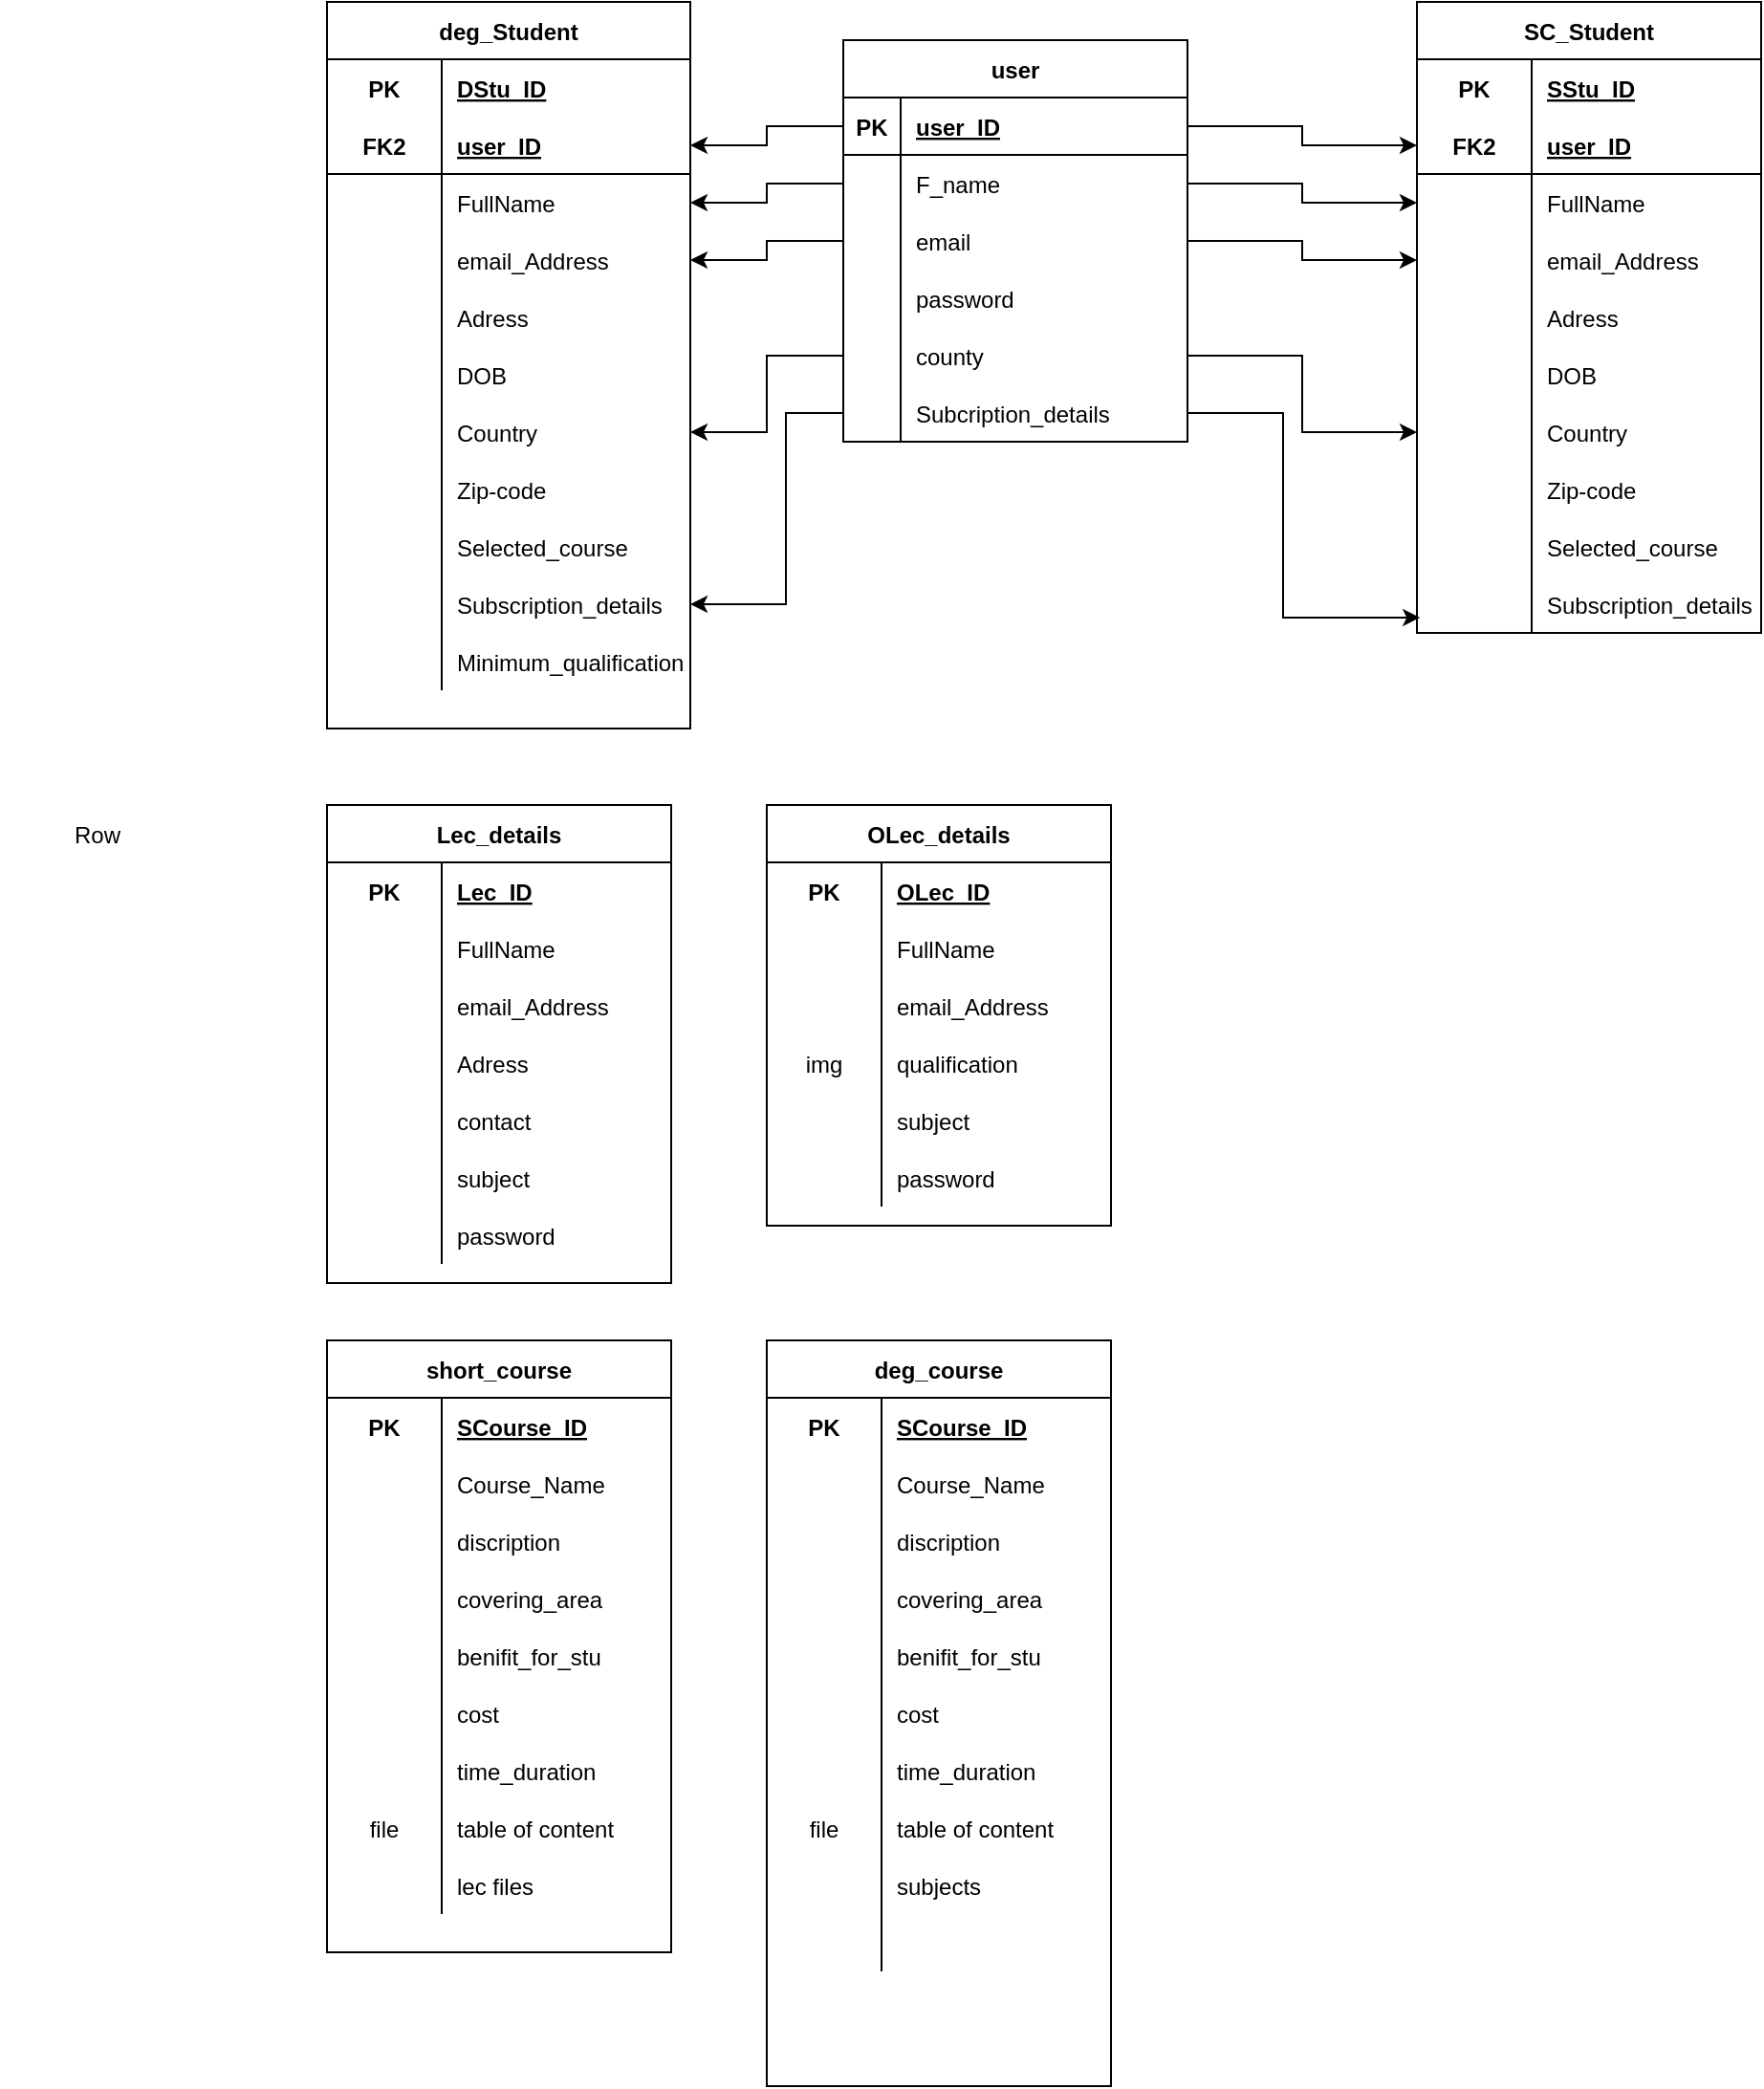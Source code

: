 <mxfile version="14.9.6" type="device"><diagram id="X7p5zUAYkaxIMM_0c_7T" name="Page-1"><mxGraphModel dx="1874" dy="601" grid="1" gridSize="10" guides="1" tooltips="1" connect="1" arrows="1" fold="1" page="1" pageScale="1" pageWidth="850" pageHeight="1100" math="0" shadow="0"><root><mxCell id="0"/><mxCell id="1" parent="0"/><mxCell id="_8-tagqXrmWcQlH5866a-1" value="user" style="shape=table;startSize=30;container=1;collapsible=1;childLayout=tableLayout;fixedRows=1;rowLines=0;fontStyle=1;align=center;resizeLast=1;" parent="1" vertex="1"><mxGeometry x="120" y="120" width="180" height="210" as="geometry"/></mxCell><mxCell id="_8-tagqXrmWcQlH5866a-2" value="" style="shape=partialRectangle;collapsible=0;dropTarget=0;pointerEvents=0;fillColor=none;top=0;left=0;bottom=1;right=0;points=[[0,0.5],[1,0.5]];portConstraint=eastwest;" parent="_8-tagqXrmWcQlH5866a-1" vertex="1"><mxGeometry y="30" width="180" height="30" as="geometry"/></mxCell><mxCell id="_8-tagqXrmWcQlH5866a-3" value="PK" style="shape=partialRectangle;connectable=0;fillColor=none;top=0;left=0;bottom=0;right=0;fontStyle=1;overflow=hidden;" parent="_8-tagqXrmWcQlH5866a-2" vertex="1"><mxGeometry width="30" height="30" as="geometry"/></mxCell><mxCell id="_8-tagqXrmWcQlH5866a-4" value="user_ID" style="shape=partialRectangle;connectable=0;fillColor=none;top=0;left=0;bottom=0;right=0;align=left;spacingLeft=6;fontStyle=5;overflow=hidden;" parent="_8-tagqXrmWcQlH5866a-2" vertex="1"><mxGeometry x="30" width="150" height="30" as="geometry"/></mxCell><mxCell id="_8-tagqXrmWcQlH5866a-5" value="" style="shape=partialRectangle;collapsible=0;dropTarget=0;pointerEvents=0;fillColor=none;top=0;left=0;bottom=0;right=0;points=[[0,0.5],[1,0.5]];portConstraint=eastwest;" parent="_8-tagqXrmWcQlH5866a-1" vertex="1"><mxGeometry y="60" width="180" height="30" as="geometry"/></mxCell><mxCell id="_8-tagqXrmWcQlH5866a-6" value="" style="shape=partialRectangle;connectable=0;fillColor=none;top=0;left=0;bottom=0;right=0;editable=1;overflow=hidden;" parent="_8-tagqXrmWcQlH5866a-5" vertex="1"><mxGeometry width="30" height="30" as="geometry"/></mxCell><mxCell id="_8-tagqXrmWcQlH5866a-7" value="F_name" style="shape=partialRectangle;connectable=0;fillColor=none;top=0;left=0;bottom=0;right=0;align=left;spacingLeft=6;overflow=hidden;" parent="_8-tagqXrmWcQlH5866a-5" vertex="1"><mxGeometry x="30" width="150" height="30" as="geometry"/></mxCell><mxCell id="_8-tagqXrmWcQlH5866a-8" value="" style="shape=partialRectangle;collapsible=0;dropTarget=0;pointerEvents=0;fillColor=none;top=0;left=0;bottom=0;right=0;points=[[0,0.5],[1,0.5]];portConstraint=eastwest;" parent="_8-tagqXrmWcQlH5866a-1" vertex="1"><mxGeometry y="90" width="180" height="30" as="geometry"/></mxCell><mxCell id="_8-tagqXrmWcQlH5866a-9" value="" style="shape=partialRectangle;connectable=0;fillColor=none;top=0;left=0;bottom=0;right=0;editable=1;overflow=hidden;" parent="_8-tagqXrmWcQlH5866a-8" vertex="1"><mxGeometry width="30" height="30" as="geometry"/></mxCell><mxCell id="_8-tagqXrmWcQlH5866a-10" value="email" style="shape=partialRectangle;connectable=0;fillColor=none;top=0;left=0;bottom=0;right=0;align=left;spacingLeft=6;overflow=hidden;" parent="_8-tagqXrmWcQlH5866a-8" vertex="1"><mxGeometry x="30" width="150" height="30" as="geometry"/></mxCell><mxCell id="_8-tagqXrmWcQlH5866a-11" value="" style="shape=partialRectangle;collapsible=0;dropTarget=0;pointerEvents=0;fillColor=none;top=0;left=0;bottom=0;right=0;points=[[0,0.5],[1,0.5]];portConstraint=eastwest;" parent="_8-tagqXrmWcQlH5866a-1" vertex="1"><mxGeometry y="120" width="180" height="30" as="geometry"/></mxCell><mxCell id="_8-tagqXrmWcQlH5866a-12" value="" style="shape=partialRectangle;connectable=0;fillColor=none;top=0;left=0;bottom=0;right=0;editable=1;overflow=hidden;" parent="_8-tagqXrmWcQlH5866a-11" vertex="1"><mxGeometry width="30" height="30" as="geometry"/></mxCell><mxCell id="_8-tagqXrmWcQlH5866a-13" value="password" style="shape=partialRectangle;connectable=0;fillColor=none;top=0;left=0;bottom=0;right=0;align=left;spacingLeft=6;overflow=hidden;" parent="_8-tagqXrmWcQlH5866a-11" vertex="1"><mxGeometry x="30" width="150" height="30" as="geometry"/></mxCell><mxCell id="_8-tagqXrmWcQlH5866a-15" value="" style="shape=partialRectangle;collapsible=0;dropTarget=0;pointerEvents=0;fillColor=none;top=0;left=0;bottom=0;right=0;points=[[0,0.5],[1,0.5]];portConstraint=eastwest;" parent="_8-tagqXrmWcQlH5866a-1" vertex="1"><mxGeometry y="150" width="180" height="30" as="geometry"/></mxCell><mxCell id="_8-tagqXrmWcQlH5866a-16" value="" style="shape=partialRectangle;connectable=0;fillColor=none;top=0;left=0;bottom=0;right=0;editable=1;overflow=hidden;" parent="_8-tagqXrmWcQlH5866a-15" vertex="1"><mxGeometry width="30" height="30" as="geometry"/></mxCell><mxCell id="_8-tagqXrmWcQlH5866a-17" value="county" style="shape=partialRectangle;connectable=0;fillColor=none;top=0;left=0;bottom=0;right=0;align=left;spacingLeft=6;overflow=hidden;" parent="_8-tagqXrmWcQlH5866a-15" vertex="1"><mxGeometry x="30" width="150" height="30" as="geometry"/></mxCell><mxCell id="_8-tagqXrmWcQlH5866a-19" value="" style="shape=partialRectangle;collapsible=0;dropTarget=0;pointerEvents=0;fillColor=none;top=0;left=0;bottom=0;right=0;points=[[0,0.5],[1,0.5]];portConstraint=eastwest;" parent="_8-tagqXrmWcQlH5866a-1" vertex="1"><mxGeometry y="180" width="180" height="30" as="geometry"/></mxCell><mxCell id="_8-tagqXrmWcQlH5866a-20" value="" style="shape=partialRectangle;connectable=0;fillColor=none;top=0;left=0;bottom=0;right=0;editable=1;overflow=hidden;" parent="_8-tagqXrmWcQlH5866a-19" vertex="1"><mxGeometry width="30" height="30" as="geometry"/></mxCell><mxCell id="_8-tagqXrmWcQlH5866a-21" value="Subcription_details" style="shape=partialRectangle;connectable=0;fillColor=none;top=0;left=0;bottom=0;right=0;align=left;spacingLeft=6;overflow=hidden;" parent="_8-tagqXrmWcQlH5866a-19" vertex="1"><mxGeometry x="30" width="150" height="30" as="geometry"/></mxCell><mxCell id="zMdBqLKKgkqUeHT_12lS-1" value="SC_Student" style="shape=table;startSize=30;container=1;collapsible=1;childLayout=tableLayout;fixedRows=1;rowLines=0;fontStyle=1;align=center;resizeLast=1;" parent="1" vertex="1"><mxGeometry x="420" y="100" width="180" height="330" as="geometry"/></mxCell><mxCell id="zMdBqLKKgkqUeHT_12lS-2" value="" style="shape=partialRectangle;collapsible=0;dropTarget=0;pointerEvents=0;fillColor=none;top=0;left=0;bottom=0;right=0;points=[[0,0.5],[1,0.5]];portConstraint=eastwest;" parent="zMdBqLKKgkqUeHT_12lS-1" vertex="1"><mxGeometry y="30" width="180" height="30" as="geometry"/></mxCell><mxCell id="zMdBqLKKgkqUeHT_12lS-3" value="PK" style="shape=partialRectangle;connectable=0;fillColor=none;top=0;left=0;bottom=0;right=0;fontStyle=1;overflow=hidden;" parent="zMdBqLKKgkqUeHT_12lS-2" vertex="1"><mxGeometry width="60" height="30" as="geometry"/></mxCell><mxCell id="zMdBqLKKgkqUeHT_12lS-4" value="SStu_ID" style="shape=partialRectangle;connectable=0;fillColor=none;top=0;left=0;bottom=0;right=0;align=left;spacingLeft=6;fontStyle=5;overflow=hidden;" parent="zMdBqLKKgkqUeHT_12lS-2" vertex="1"><mxGeometry x="60" width="120" height="30" as="geometry"/></mxCell><mxCell id="zMdBqLKKgkqUeHT_12lS-5" value="" style="shape=partialRectangle;collapsible=0;dropTarget=0;pointerEvents=0;fillColor=none;top=0;left=0;bottom=1;right=0;points=[[0,0.5],[1,0.5]];portConstraint=eastwest;" parent="zMdBqLKKgkqUeHT_12lS-1" vertex="1"><mxGeometry y="60" width="180" height="30" as="geometry"/></mxCell><mxCell id="zMdBqLKKgkqUeHT_12lS-6" value="FK2" style="shape=partialRectangle;connectable=0;fillColor=none;top=0;left=0;bottom=0;right=0;fontStyle=1;overflow=hidden;" parent="zMdBqLKKgkqUeHT_12lS-5" vertex="1"><mxGeometry width="60" height="30" as="geometry"/></mxCell><mxCell id="zMdBqLKKgkqUeHT_12lS-7" value="user_ID" style="shape=partialRectangle;connectable=0;fillColor=none;top=0;left=0;bottom=0;right=0;align=left;spacingLeft=6;fontStyle=5;overflow=hidden;" parent="zMdBqLKKgkqUeHT_12lS-5" vertex="1"><mxGeometry x="60" width="120" height="30" as="geometry"/></mxCell><mxCell id="zMdBqLKKgkqUeHT_12lS-8" value="" style="shape=partialRectangle;collapsible=0;dropTarget=0;pointerEvents=0;fillColor=none;top=0;left=0;bottom=0;right=0;points=[[0,0.5],[1,0.5]];portConstraint=eastwest;" parent="zMdBqLKKgkqUeHT_12lS-1" vertex="1"><mxGeometry y="90" width="180" height="30" as="geometry"/></mxCell><mxCell id="zMdBqLKKgkqUeHT_12lS-9" value="" style="shape=partialRectangle;connectable=0;fillColor=none;top=0;left=0;bottom=0;right=0;editable=1;overflow=hidden;" parent="zMdBqLKKgkqUeHT_12lS-8" vertex="1"><mxGeometry width="60" height="30" as="geometry"/></mxCell><mxCell id="zMdBqLKKgkqUeHT_12lS-10" value="FullName" style="shape=partialRectangle;connectable=0;fillColor=none;top=0;left=0;bottom=0;right=0;align=left;spacingLeft=6;overflow=hidden;" parent="zMdBqLKKgkqUeHT_12lS-8" vertex="1"><mxGeometry x="60" width="120" height="30" as="geometry"/></mxCell><mxCell id="zMdBqLKKgkqUeHT_12lS-11" value="" style="shape=partialRectangle;collapsible=0;dropTarget=0;pointerEvents=0;fillColor=none;top=0;left=0;bottom=0;right=0;points=[[0,0.5],[1,0.5]];portConstraint=eastwest;" parent="zMdBqLKKgkqUeHT_12lS-1" vertex="1"><mxGeometry y="120" width="180" height="30" as="geometry"/></mxCell><mxCell id="zMdBqLKKgkqUeHT_12lS-12" value="" style="shape=partialRectangle;connectable=0;fillColor=none;top=0;left=0;bottom=0;right=0;editable=1;overflow=hidden;" parent="zMdBqLKKgkqUeHT_12lS-11" vertex="1"><mxGeometry width="60" height="30" as="geometry"/></mxCell><mxCell id="zMdBqLKKgkqUeHT_12lS-13" value="email_Address" style="shape=partialRectangle;connectable=0;fillColor=none;top=0;left=0;bottom=0;right=0;align=left;spacingLeft=6;overflow=hidden;" parent="zMdBqLKKgkqUeHT_12lS-11" vertex="1"><mxGeometry x="60" width="120" height="30" as="geometry"/></mxCell><mxCell id="8AEWO3mf_jgkfpmXqWSp-2" value="" style="shape=partialRectangle;collapsible=0;dropTarget=0;pointerEvents=0;fillColor=none;top=0;left=0;bottom=0;right=0;points=[[0,0.5],[1,0.5]];portConstraint=eastwest;" vertex="1" parent="zMdBqLKKgkqUeHT_12lS-1"><mxGeometry y="150" width="180" height="30" as="geometry"/></mxCell><mxCell id="8AEWO3mf_jgkfpmXqWSp-3" value="" style="shape=partialRectangle;connectable=0;fillColor=none;top=0;left=0;bottom=0;right=0;editable=1;overflow=hidden;" vertex="1" parent="8AEWO3mf_jgkfpmXqWSp-2"><mxGeometry width="60" height="30" as="geometry"/></mxCell><mxCell id="8AEWO3mf_jgkfpmXqWSp-4" value="Adress" style="shape=partialRectangle;connectable=0;fillColor=none;top=0;left=0;bottom=0;right=0;align=left;spacingLeft=6;overflow=hidden;" vertex="1" parent="8AEWO3mf_jgkfpmXqWSp-2"><mxGeometry x="60" width="120" height="30" as="geometry"/></mxCell><mxCell id="8AEWO3mf_jgkfpmXqWSp-6" value="" style="shape=partialRectangle;collapsible=0;dropTarget=0;pointerEvents=0;fillColor=none;top=0;left=0;bottom=0;right=0;points=[[0,0.5],[1,0.5]];portConstraint=eastwest;" vertex="1" parent="zMdBqLKKgkqUeHT_12lS-1"><mxGeometry y="180" width="180" height="30" as="geometry"/></mxCell><mxCell id="8AEWO3mf_jgkfpmXqWSp-7" value="" style="shape=partialRectangle;connectable=0;fillColor=none;top=0;left=0;bottom=0;right=0;editable=1;overflow=hidden;" vertex="1" parent="8AEWO3mf_jgkfpmXqWSp-6"><mxGeometry width="60" height="30" as="geometry"/></mxCell><mxCell id="8AEWO3mf_jgkfpmXqWSp-8" value="DOB" style="shape=partialRectangle;connectable=0;fillColor=none;top=0;left=0;bottom=0;right=0;align=left;spacingLeft=6;overflow=hidden;" vertex="1" parent="8AEWO3mf_jgkfpmXqWSp-6"><mxGeometry x="60" width="120" height="30" as="geometry"/></mxCell><mxCell id="8AEWO3mf_jgkfpmXqWSp-15" value="" style="shape=partialRectangle;collapsible=0;dropTarget=0;pointerEvents=0;fillColor=none;top=0;left=0;bottom=0;right=0;points=[[0,0.5],[1,0.5]];portConstraint=eastwest;" vertex="1" parent="zMdBqLKKgkqUeHT_12lS-1"><mxGeometry y="210" width="180" height="30" as="geometry"/></mxCell><mxCell id="8AEWO3mf_jgkfpmXqWSp-16" value="" style="shape=partialRectangle;connectable=0;fillColor=none;top=0;left=0;bottom=0;right=0;editable=1;overflow=hidden;" vertex="1" parent="8AEWO3mf_jgkfpmXqWSp-15"><mxGeometry width="60" height="30" as="geometry"/></mxCell><mxCell id="8AEWO3mf_jgkfpmXqWSp-17" value="Country" style="shape=partialRectangle;connectable=0;fillColor=none;top=0;left=0;bottom=0;right=0;align=left;spacingLeft=6;overflow=hidden;" vertex="1" parent="8AEWO3mf_jgkfpmXqWSp-15"><mxGeometry x="60" width="120" height="30" as="geometry"/></mxCell><mxCell id="8AEWO3mf_jgkfpmXqWSp-19" value="" style="shape=partialRectangle;collapsible=0;dropTarget=0;pointerEvents=0;fillColor=none;top=0;left=0;bottom=0;right=0;points=[[0,0.5],[1,0.5]];portConstraint=eastwest;" vertex="1" parent="zMdBqLKKgkqUeHT_12lS-1"><mxGeometry y="240" width="180" height="30" as="geometry"/></mxCell><mxCell id="8AEWO3mf_jgkfpmXqWSp-20" value="" style="shape=partialRectangle;connectable=0;fillColor=none;top=0;left=0;bottom=0;right=0;editable=1;overflow=hidden;" vertex="1" parent="8AEWO3mf_jgkfpmXqWSp-19"><mxGeometry width="60" height="30" as="geometry"/></mxCell><mxCell id="8AEWO3mf_jgkfpmXqWSp-21" value="Zip-code" style="shape=partialRectangle;connectable=0;fillColor=none;top=0;left=0;bottom=0;right=0;align=left;spacingLeft=6;overflow=hidden;" vertex="1" parent="8AEWO3mf_jgkfpmXqWSp-19"><mxGeometry x="60" width="120" height="30" as="geometry"/></mxCell><mxCell id="8AEWO3mf_jgkfpmXqWSp-23" value="" style="shape=partialRectangle;collapsible=0;dropTarget=0;pointerEvents=0;fillColor=none;top=0;left=0;bottom=0;right=0;points=[[0,0.5],[1,0.5]];portConstraint=eastwest;" vertex="1" parent="zMdBqLKKgkqUeHT_12lS-1"><mxGeometry y="270" width="180" height="30" as="geometry"/></mxCell><mxCell id="8AEWO3mf_jgkfpmXqWSp-24" value="" style="shape=partialRectangle;connectable=0;fillColor=none;top=0;left=0;bottom=0;right=0;editable=1;overflow=hidden;" vertex="1" parent="8AEWO3mf_jgkfpmXqWSp-23"><mxGeometry width="60" height="30" as="geometry"/></mxCell><mxCell id="8AEWO3mf_jgkfpmXqWSp-25" value="Selected_course" style="shape=partialRectangle;connectable=0;fillColor=none;top=0;left=0;bottom=0;right=0;align=left;spacingLeft=6;overflow=hidden;" vertex="1" parent="8AEWO3mf_jgkfpmXqWSp-23"><mxGeometry x="60" width="120" height="30" as="geometry"/></mxCell><mxCell id="8AEWO3mf_jgkfpmXqWSp-27" value="" style="shape=partialRectangle;collapsible=0;dropTarget=0;pointerEvents=0;fillColor=none;top=0;left=0;bottom=0;right=0;points=[[0,0.5],[1,0.5]];portConstraint=eastwest;" vertex="1" parent="zMdBqLKKgkqUeHT_12lS-1"><mxGeometry y="300" width="180" height="30" as="geometry"/></mxCell><mxCell id="8AEWO3mf_jgkfpmXqWSp-28" value="" style="shape=partialRectangle;connectable=0;fillColor=none;top=0;left=0;bottom=0;right=0;editable=1;overflow=hidden;" vertex="1" parent="8AEWO3mf_jgkfpmXqWSp-27"><mxGeometry width="60" height="30" as="geometry"/></mxCell><mxCell id="8AEWO3mf_jgkfpmXqWSp-29" value="Subscription_details" style="shape=partialRectangle;connectable=0;fillColor=none;top=0;left=0;bottom=0;right=0;align=left;spacingLeft=6;overflow=hidden;" vertex="1" parent="8AEWO3mf_jgkfpmXqWSp-27"><mxGeometry x="60" width="120" height="30" as="geometry"/></mxCell><mxCell id="8AEWO3mf_jgkfpmXqWSp-9" value="" style="shape=table;startSize=0;container=1;collapsible=1;childLayout=tableLayout;fixedRows=1;rowLines=0;fontStyle=0;align=center;resizeLast=1;strokeColor=none;fillColor=none;" vertex="1" parent="1"><mxGeometry x="-320" y="520" width="180" height="30" as="geometry"/></mxCell><mxCell id="8AEWO3mf_jgkfpmXqWSp-10" value="" style="shape=partialRectangle;collapsible=0;dropTarget=0;pointerEvents=0;fillColor=none;top=0;left=0;bottom=0;right=0;points=[[0,0.5],[1,0.5]];portConstraint=eastwest;" vertex="1" parent="8AEWO3mf_jgkfpmXqWSp-9"><mxGeometry width="180" height="30" as="geometry"/></mxCell><mxCell id="8AEWO3mf_jgkfpmXqWSp-11" value="" style="shape=partialRectangle;connectable=0;fillColor=none;top=0;left=0;bottom=0;right=0;editable=1;overflow=hidden;" vertex="1" parent="8AEWO3mf_jgkfpmXqWSp-10"><mxGeometry width="30" height="30" as="geometry"/></mxCell><mxCell id="8AEWO3mf_jgkfpmXqWSp-12" value="Row" style="shape=partialRectangle;connectable=0;fillColor=none;top=0;left=0;bottom=0;right=0;align=left;spacingLeft=6;overflow=hidden;" vertex="1" parent="8AEWO3mf_jgkfpmXqWSp-10"><mxGeometry x="30" width="150" height="30" as="geometry"/></mxCell><mxCell id="8AEWO3mf_jgkfpmXqWSp-34" style="edgeStyle=orthogonalEdgeStyle;rounded=0;orthogonalLoop=1;jettySize=auto;html=1;entryX=0;entryY=0.5;entryDx=0;entryDy=0;" edge="1" parent="1" source="_8-tagqXrmWcQlH5866a-5" target="zMdBqLKKgkqUeHT_12lS-8"><mxGeometry relative="1" as="geometry"/></mxCell><mxCell id="8AEWO3mf_jgkfpmXqWSp-35" style="edgeStyle=orthogonalEdgeStyle;rounded=0;orthogonalLoop=1;jettySize=auto;html=1;entryX=0;entryY=0.5;entryDx=0;entryDy=0;" edge="1" parent="1" source="_8-tagqXrmWcQlH5866a-8" target="zMdBqLKKgkqUeHT_12lS-11"><mxGeometry relative="1" as="geometry"/></mxCell><mxCell id="8AEWO3mf_jgkfpmXqWSp-36" style="edgeStyle=orthogonalEdgeStyle;rounded=0;orthogonalLoop=1;jettySize=auto;html=1;entryX=0;entryY=0.5;entryDx=0;entryDy=0;" edge="1" parent="1" source="_8-tagqXrmWcQlH5866a-15" target="8AEWO3mf_jgkfpmXqWSp-15"><mxGeometry relative="1" as="geometry"><Array as="points"><mxPoint x="360" y="285"/><mxPoint x="360" y="325"/></Array></mxGeometry></mxCell><mxCell id="8AEWO3mf_jgkfpmXqWSp-37" style="edgeStyle=orthogonalEdgeStyle;rounded=0;orthogonalLoop=1;jettySize=auto;html=1;entryX=0.009;entryY=0.733;entryDx=0;entryDy=0;entryPerimeter=0;" edge="1" parent="1" source="_8-tagqXrmWcQlH5866a-19" target="8AEWO3mf_jgkfpmXqWSp-27"><mxGeometry relative="1" as="geometry"><Array as="points"><mxPoint x="350" y="315"/><mxPoint x="350" y="422"/></Array></mxGeometry></mxCell><mxCell id="8AEWO3mf_jgkfpmXqWSp-38" style="edgeStyle=orthogonalEdgeStyle;rounded=0;orthogonalLoop=1;jettySize=auto;html=1;entryX=0;entryY=0.5;entryDx=0;entryDy=0;" edge="1" parent="1" source="_8-tagqXrmWcQlH5866a-2" target="zMdBqLKKgkqUeHT_12lS-5"><mxGeometry relative="1" as="geometry"/></mxCell><mxCell id="8AEWO3mf_jgkfpmXqWSp-52" value="deg_Student" style="shape=table;startSize=30;container=1;collapsible=1;childLayout=tableLayout;fixedRows=1;rowLines=0;fontStyle=1;align=center;resizeLast=1;" vertex="1" parent="1"><mxGeometry x="-150" y="100" width="190" height="380" as="geometry"/></mxCell><mxCell id="8AEWO3mf_jgkfpmXqWSp-53" value="" style="shape=partialRectangle;collapsible=0;dropTarget=0;pointerEvents=0;fillColor=none;top=0;left=0;bottom=0;right=0;points=[[0,0.5],[1,0.5]];portConstraint=eastwest;" vertex="1" parent="8AEWO3mf_jgkfpmXqWSp-52"><mxGeometry y="30" width="190" height="30" as="geometry"/></mxCell><mxCell id="8AEWO3mf_jgkfpmXqWSp-54" value="PK" style="shape=partialRectangle;connectable=0;fillColor=none;top=0;left=0;bottom=0;right=0;fontStyle=1;overflow=hidden;" vertex="1" parent="8AEWO3mf_jgkfpmXqWSp-53"><mxGeometry width="60" height="30" as="geometry"/></mxCell><mxCell id="8AEWO3mf_jgkfpmXqWSp-55" value="DStu_ID" style="shape=partialRectangle;connectable=0;fillColor=none;top=0;left=0;bottom=0;right=0;align=left;spacingLeft=6;fontStyle=5;overflow=hidden;" vertex="1" parent="8AEWO3mf_jgkfpmXqWSp-53"><mxGeometry x="60" width="130" height="30" as="geometry"/></mxCell><mxCell id="8AEWO3mf_jgkfpmXqWSp-56" value="" style="shape=partialRectangle;collapsible=0;dropTarget=0;pointerEvents=0;fillColor=none;top=0;left=0;bottom=1;right=0;points=[[0,0.5],[1,0.5]];portConstraint=eastwest;" vertex="1" parent="8AEWO3mf_jgkfpmXqWSp-52"><mxGeometry y="60" width="190" height="30" as="geometry"/></mxCell><mxCell id="8AEWO3mf_jgkfpmXqWSp-57" value="FK2" style="shape=partialRectangle;connectable=0;fillColor=none;top=0;left=0;bottom=0;right=0;fontStyle=1;overflow=hidden;" vertex="1" parent="8AEWO3mf_jgkfpmXqWSp-56"><mxGeometry width="60" height="30" as="geometry"/></mxCell><mxCell id="8AEWO3mf_jgkfpmXqWSp-58" value="user_ID" style="shape=partialRectangle;connectable=0;fillColor=none;top=0;left=0;bottom=0;right=0;align=left;spacingLeft=6;fontStyle=5;overflow=hidden;" vertex="1" parent="8AEWO3mf_jgkfpmXqWSp-56"><mxGeometry x="60" width="130" height="30" as="geometry"/></mxCell><mxCell id="8AEWO3mf_jgkfpmXqWSp-59" value="" style="shape=partialRectangle;collapsible=0;dropTarget=0;pointerEvents=0;fillColor=none;top=0;left=0;bottom=0;right=0;points=[[0,0.5],[1,0.5]];portConstraint=eastwest;" vertex="1" parent="8AEWO3mf_jgkfpmXqWSp-52"><mxGeometry y="90" width="190" height="30" as="geometry"/></mxCell><mxCell id="8AEWO3mf_jgkfpmXqWSp-60" value="" style="shape=partialRectangle;connectable=0;fillColor=none;top=0;left=0;bottom=0;right=0;editable=1;overflow=hidden;" vertex="1" parent="8AEWO3mf_jgkfpmXqWSp-59"><mxGeometry width="60" height="30" as="geometry"/></mxCell><mxCell id="8AEWO3mf_jgkfpmXqWSp-61" value="FullName" style="shape=partialRectangle;connectable=0;fillColor=none;top=0;left=0;bottom=0;right=0;align=left;spacingLeft=6;overflow=hidden;" vertex="1" parent="8AEWO3mf_jgkfpmXqWSp-59"><mxGeometry x="60" width="130" height="30" as="geometry"/></mxCell><mxCell id="8AEWO3mf_jgkfpmXqWSp-62" value="" style="shape=partialRectangle;collapsible=0;dropTarget=0;pointerEvents=0;fillColor=none;top=0;left=0;bottom=0;right=0;points=[[0,0.5],[1,0.5]];portConstraint=eastwest;" vertex="1" parent="8AEWO3mf_jgkfpmXqWSp-52"><mxGeometry y="120" width="190" height="30" as="geometry"/></mxCell><mxCell id="8AEWO3mf_jgkfpmXqWSp-63" value="" style="shape=partialRectangle;connectable=0;fillColor=none;top=0;left=0;bottom=0;right=0;editable=1;overflow=hidden;" vertex="1" parent="8AEWO3mf_jgkfpmXqWSp-62"><mxGeometry width="60" height="30" as="geometry"/></mxCell><mxCell id="8AEWO3mf_jgkfpmXqWSp-64" value="email_Address" style="shape=partialRectangle;connectable=0;fillColor=none;top=0;left=0;bottom=0;right=0;align=left;spacingLeft=6;overflow=hidden;" vertex="1" parent="8AEWO3mf_jgkfpmXqWSp-62"><mxGeometry x="60" width="130" height="30" as="geometry"/></mxCell><mxCell id="8AEWO3mf_jgkfpmXqWSp-65" value="" style="shape=partialRectangle;collapsible=0;dropTarget=0;pointerEvents=0;fillColor=none;top=0;left=0;bottom=0;right=0;points=[[0,0.5],[1,0.5]];portConstraint=eastwest;" vertex="1" parent="8AEWO3mf_jgkfpmXqWSp-52"><mxGeometry y="150" width="190" height="30" as="geometry"/></mxCell><mxCell id="8AEWO3mf_jgkfpmXqWSp-66" value="" style="shape=partialRectangle;connectable=0;fillColor=none;top=0;left=0;bottom=0;right=0;editable=1;overflow=hidden;" vertex="1" parent="8AEWO3mf_jgkfpmXqWSp-65"><mxGeometry width="60" height="30" as="geometry"/></mxCell><mxCell id="8AEWO3mf_jgkfpmXqWSp-67" value="Adress" style="shape=partialRectangle;connectable=0;fillColor=none;top=0;left=0;bottom=0;right=0;align=left;spacingLeft=6;overflow=hidden;" vertex="1" parent="8AEWO3mf_jgkfpmXqWSp-65"><mxGeometry x="60" width="130" height="30" as="geometry"/></mxCell><mxCell id="8AEWO3mf_jgkfpmXqWSp-68" value="" style="shape=partialRectangle;collapsible=0;dropTarget=0;pointerEvents=0;fillColor=none;top=0;left=0;bottom=0;right=0;points=[[0,0.5],[1,0.5]];portConstraint=eastwest;" vertex="1" parent="8AEWO3mf_jgkfpmXqWSp-52"><mxGeometry y="180" width="190" height="30" as="geometry"/></mxCell><mxCell id="8AEWO3mf_jgkfpmXqWSp-69" value="" style="shape=partialRectangle;connectable=0;fillColor=none;top=0;left=0;bottom=0;right=0;editable=1;overflow=hidden;" vertex="1" parent="8AEWO3mf_jgkfpmXqWSp-68"><mxGeometry width="60" height="30" as="geometry"/></mxCell><mxCell id="8AEWO3mf_jgkfpmXqWSp-70" value="DOB" style="shape=partialRectangle;connectable=0;fillColor=none;top=0;left=0;bottom=0;right=0;align=left;spacingLeft=6;overflow=hidden;" vertex="1" parent="8AEWO3mf_jgkfpmXqWSp-68"><mxGeometry x="60" width="130" height="30" as="geometry"/></mxCell><mxCell id="8AEWO3mf_jgkfpmXqWSp-71" value="" style="shape=partialRectangle;collapsible=0;dropTarget=0;pointerEvents=0;fillColor=none;top=0;left=0;bottom=0;right=0;points=[[0,0.5],[1,0.5]];portConstraint=eastwest;" vertex="1" parent="8AEWO3mf_jgkfpmXqWSp-52"><mxGeometry y="210" width="190" height="30" as="geometry"/></mxCell><mxCell id="8AEWO3mf_jgkfpmXqWSp-72" value="" style="shape=partialRectangle;connectable=0;fillColor=none;top=0;left=0;bottom=0;right=0;editable=1;overflow=hidden;" vertex="1" parent="8AEWO3mf_jgkfpmXqWSp-71"><mxGeometry width="60" height="30" as="geometry"/></mxCell><mxCell id="8AEWO3mf_jgkfpmXqWSp-73" value="Country" style="shape=partialRectangle;connectable=0;fillColor=none;top=0;left=0;bottom=0;right=0;align=left;spacingLeft=6;overflow=hidden;" vertex="1" parent="8AEWO3mf_jgkfpmXqWSp-71"><mxGeometry x="60" width="130" height="30" as="geometry"/></mxCell><mxCell id="8AEWO3mf_jgkfpmXqWSp-74" value="" style="shape=partialRectangle;collapsible=0;dropTarget=0;pointerEvents=0;fillColor=none;top=0;left=0;bottom=0;right=0;points=[[0,0.5],[1,0.5]];portConstraint=eastwest;" vertex="1" parent="8AEWO3mf_jgkfpmXqWSp-52"><mxGeometry y="240" width="190" height="30" as="geometry"/></mxCell><mxCell id="8AEWO3mf_jgkfpmXqWSp-75" value="" style="shape=partialRectangle;connectable=0;fillColor=none;top=0;left=0;bottom=0;right=0;editable=1;overflow=hidden;" vertex="1" parent="8AEWO3mf_jgkfpmXqWSp-74"><mxGeometry width="60" height="30" as="geometry"/></mxCell><mxCell id="8AEWO3mf_jgkfpmXqWSp-76" value="Zip-code" style="shape=partialRectangle;connectable=0;fillColor=none;top=0;left=0;bottom=0;right=0;align=left;spacingLeft=6;overflow=hidden;" vertex="1" parent="8AEWO3mf_jgkfpmXqWSp-74"><mxGeometry x="60" width="130" height="30" as="geometry"/></mxCell><mxCell id="8AEWO3mf_jgkfpmXqWSp-77" value="" style="shape=partialRectangle;collapsible=0;dropTarget=0;pointerEvents=0;fillColor=none;top=0;left=0;bottom=0;right=0;points=[[0,0.5],[1,0.5]];portConstraint=eastwest;" vertex="1" parent="8AEWO3mf_jgkfpmXqWSp-52"><mxGeometry y="270" width="190" height="30" as="geometry"/></mxCell><mxCell id="8AEWO3mf_jgkfpmXqWSp-78" value="" style="shape=partialRectangle;connectable=0;fillColor=none;top=0;left=0;bottom=0;right=0;editable=1;overflow=hidden;" vertex="1" parent="8AEWO3mf_jgkfpmXqWSp-77"><mxGeometry width="60" height="30" as="geometry"/></mxCell><mxCell id="8AEWO3mf_jgkfpmXqWSp-79" value="Selected_course" style="shape=partialRectangle;connectable=0;fillColor=none;top=0;left=0;bottom=0;right=0;align=left;spacingLeft=6;overflow=hidden;" vertex="1" parent="8AEWO3mf_jgkfpmXqWSp-77"><mxGeometry x="60" width="130" height="30" as="geometry"/></mxCell><mxCell id="8AEWO3mf_jgkfpmXqWSp-80" value="" style="shape=partialRectangle;collapsible=0;dropTarget=0;pointerEvents=0;fillColor=none;top=0;left=0;bottom=0;right=0;points=[[0,0.5],[1,0.5]];portConstraint=eastwest;" vertex="1" parent="8AEWO3mf_jgkfpmXqWSp-52"><mxGeometry y="300" width="190" height="30" as="geometry"/></mxCell><mxCell id="8AEWO3mf_jgkfpmXqWSp-81" value="" style="shape=partialRectangle;connectable=0;fillColor=none;top=0;left=0;bottom=0;right=0;editable=1;overflow=hidden;" vertex="1" parent="8AEWO3mf_jgkfpmXqWSp-80"><mxGeometry width="60" height="30" as="geometry"/></mxCell><mxCell id="8AEWO3mf_jgkfpmXqWSp-82" value="Subscription_details" style="shape=partialRectangle;connectable=0;fillColor=none;top=0;left=0;bottom=0;right=0;align=left;spacingLeft=6;overflow=hidden;" vertex="1" parent="8AEWO3mf_jgkfpmXqWSp-80"><mxGeometry x="60" width="130" height="30" as="geometry"/></mxCell><mxCell id="8AEWO3mf_jgkfpmXqWSp-84" value="" style="shape=partialRectangle;collapsible=0;dropTarget=0;pointerEvents=0;fillColor=none;top=0;left=0;bottom=0;right=0;points=[[0,0.5],[1,0.5]];portConstraint=eastwest;" vertex="1" parent="8AEWO3mf_jgkfpmXqWSp-52"><mxGeometry y="330" width="190" height="30" as="geometry"/></mxCell><mxCell id="8AEWO3mf_jgkfpmXqWSp-85" value="" style="shape=partialRectangle;connectable=0;fillColor=none;top=0;left=0;bottom=0;right=0;editable=1;overflow=hidden;" vertex="1" parent="8AEWO3mf_jgkfpmXqWSp-84"><mxGeometry width="60" height="30" as="geometry"/></mxCell><mxCell id="8AEWO3mf_jgkfpmXqWSp-86" value="Minimum_qualification" style="shape=partialRectangle;connectable=0;fillColor=none;top=0;left=0;bottom=0;right=0;align=left;spacingLeft=6;overflow=hidden;" vertex="1" parent="8AEWO3mf_jgkfpmXqWSp-84"><mxGeometry x="60" width="130" height="30" as="geometry"/></mxCell><mxCell id="8AEWO3mf_jgkfpmXqWSp-87" style="edgeStyle=orthogonalEdgeStyle;rounded=0;orthogonalLoop=1;jettySize=auto;html=1;entryX=1;entryY=0.5;entryDx=0;entryDy=0;" edge="1" parent="1" source="_8-tagqXrmWcQlH5866a-2" target="8AEWO3mf_jgkfpmXqWSp-56"><mxGeometry relative="1" as="geometry"/></mxCell><mxCell id="8AEWO3mf_jgkfpmXqWSp-88" style="edgeStyle=orthogonalEdgeStyle;rounded=0;orthogonalLoop=1;jettySize=auto;html=1;" edge="1" parent="1" source="_8-tagqXrmWcQlH5866a-5" target="8AEWO3mf_jgkfpmXqWSp-59"><mxGeometry relative="1" as="geometry"/></mxCell><mxCell id="8AEWO3mf_jgkfpmXqWSp-89" style="edgeStyle=orthogonalEdgeStyle;rounded=0;orthogonalLoop=1;jettySize=auto;html=1;" edge="1" parent="1" source="_8-tagqXrmWcQlH5866a-8" target="8AEWO3mf_jgkfpmXqWSp-62"><mxGeometry relative="1" as="geometry"/></mxCell><mxCell id="8AEWO3mf_jgkfpmXqWSp-90" style="edgeStyle=orthogonalEdgeStyle;rounded=0;orthogonalLoop=1;jettySize=auto;html=1;entryX=1;entryY=0.5;entryDx=0;entryDy=0;" edge="1" parent="1" source="_8-tagqXrmWcQlH5866a-15" target="8AEWO3mf_jgkfpmXqWSp-71"><mxGeometry relative="1" as="geometry"/></mxCell><mxCell id="8AEWO3mf_jgkfpmXqWSp-91" style="edgeStyle=orthogonalEdgeStyle;rounded=0;orthogonalLoop=1;jettySize=auto;html=1;entryX=1;entryY=0.5;entryDx=0;entryDy=0;" edge="1" parent="1" source="_8-tagqXrmWcQlH5866a-19" target="8AEWO3mf_jgkfpmXqWSp-80"><mxGeometry relative="1" as="geometry"><Array as="points"><mxPoint x="90" y="315"/><mxPoint x="90" y="415"/></Array></mxGeometry></mxCell><mxCell id="8AEWO3mf_jgkfpmXqWSp-92" value="Lec_details" style="shape=table;startSize=30;container=1;collapsible=1;childLayout=tableLayout;fixedRows=1;rowLines=0;fontStyle=1;align=center;resizeLast=1;" vertex="1" parent="1"><mxGeometry x="-150" y="520" width="180" height="250" as="geometry"/></mxCell><mxCell id="8AEWO3mf_jgkfpmXqWSp-93" value="" style="shape=partialRectangle;collapsible=0;dropTarget=0;pointerEvents=0;fillColor=none;top=0;left=0;bottom=0;right=0;points=[[0,0.5],[1,0.5]];portConstraint=eastwest;" vertex="1" parent="8AEWO3mf_jgkfpmXqWSp-92"><mxGeometry y="30" width="180" height="30" as="geometry"/></mxCell><mxCell id="8AEWO3mf_jgkfpmXqWSp-94" value="PK" style="shape=partialRectangle;connectable=0;fillColor=none;top=0;left=0;bottom=0;right=0;fontStyle=1;overflow=hidden;" vertex="1" parent="8AEWO3mf_jgkfpmXqWSp-93"><mxGeometry width="60" height="30" as="geometry"/></mxCell><mxCell id="8AEWO3mf_jgkfpmXqWSp-95" value="Lec_ID" style="shape=partialRectangle;connectable=0;fillColor=none;top=0;left=0;bottom=0;right=0;align=left;spacingLeft=6;fontStyle=5;overflow=hidden;" vertex="1" parent="8AEWO3mf_jgkfpmXqWSp-93"><mxGeometry x="60" width="120" height="30" as="geometry"/></mxCell><mxCell id="8AEWO3mf_jgkfpmXqWSp-99" value="" style="shape=partialRectangle;collapsible=0;dropTarget=0;pointerEvents=0;fillColor=none;top=0;left=0;bottom=0;right=0;points=[[0,0.5],[1,0.5]];portConstraint=eastwest;" vertex="1" parent="8AEWO3mf_jgkfpmXqWSp-92"><mxGeometry y="60" width="180" height="30" as="geometry"/></mxCell><mxCell id="8AEWO3mf_jgkfpmXqWSp-100" value="" style="shape=partialRectangle;connectable=0;fillColor=none;top=0;left=0;bottom=0;right=0;editable=1;overflow=hidden;" vertex="1" parent="8AEWO3mf_jgkfpmXqWSp-99"><mxGeometry width="60" height="30" as="geometry"/></mxCell><mxCell id="8AEWO3mf_jgkfpmXqWSp-101" value="FullName" style="shape=partialRectangle;connectable=0;fillColor=none;top=0;left=0;bottom=0;right=0;align=left;spacingLeft=6;overflow=hidden;" vertex="1" parent="8AEWO3mf_jgkfpmXqWSp-99"><mxGeometry x="60" width="120" height="30" as="geometry"/></mxCell><mxCell id="8AEWO3mf_jgkfpmXqWSp-102" value="" style="shape=partialRectangle;collapsible=0;dropTarget=0;pointerEvents=0;fillColor=none;top=0;left=0;bottom=0;right=0;points=[[0,0.5],[1,0.5]];portConstraint=eastwest;" vertex="1" parent="8AEWO3mf_jgkfpmXqWSp-92"><mxGeometry y="90" width="180" height="30" as="geometry"/></mxCell><mxCell id="8AEWO3mf_jgkfpmXqWSp-103" value="" style="shape=partialRectangle;connectable=0;fillColor=none;top=0;left=0;bottom=0;right=0;editable=1;overflow=hidden;" vertex="1" parent="8AEWO3mf_jgkfpmXqWSp-102"><mxGeometry width="60" height="30" as="geometry"/></mxCell><mxCell id="8AEWO3mf_jgkfpmXqWSp-104" value="email_Address" style="shape=partialRectangle;connectable=0;fillColor=none;top=0;left=0;bottom=0;right=0;align=left;spacingLeft=6;overflow=hidden;" vertex="1" parent="8AEWO3mf_jgkfpmXqWSp-102"><mxGeometry x="60" width="120" height="30" as="geometry"/></mxCell><mxCell id="8AEWO3mf_jgkfpmXqWSp-105" value="" style="shape=partialRectangle;collapsible=0;dropTarget=0;pointerEvents=0;fillColor=none;top=0;left=0;bottom=0;right=0;points=[[0,0.5],[1,0.5]];portConstraint=eastwest;" vertex="1" parent="8AEWO3mf_jgkfpmXqWSp-92"><mxGeometry y="120" width="180" height="30" as="geometry"/></mxCell><mxCell id="8AEWO3mf_jgkfpmXqWSp-106" value="" style="shape=partialRectangle;connectable=0;fillColor=none;top=0;left=0;bottom=0;right=0;editable=1;overflow=hidden;" vertex="1" parent="8AEWO3mf_jgkfpmXqWSp-105"><mxGeometry width="60" height="30" as="geometry"/></mxCell><mxCell id="8AEWO3mf_jgkfpmXqWSp-107" value="Adress" style="shape=partialRectangle;connectable=0;fillColor=none;top=0;left=0;bottom=0;right=0;align=left;spacingLeft=6;overflow=hidden;" vertex="1" parent="8AEWO3mf_jgkfpmXqWSp-105"><mxGeometry x="60" width="120" height="30" as="geometry"/></mxCell><mxCell id="8AEWO3mf_jgkfpmXqWSp-108" value="" style="shape=partialRectangle;collapsible=0;dropTarget=0;pointerEvents=0;fillColor=none;top=0;left=0;bottom=0;right=0;points=[[0,0.5],[1,0.5]];portConstraint=eastwest;" vertex="1" parent="8AEWO3mf_jgkfpmXqWSp-92"><mxGeometry y="150" width="180" height="30" as="geometry"/></mxCell><mxCell id="8AEWO3mf_jgkfpmXqWSp-109" value="" style="shape=partialRectangle;connectable=0;fillColor=none;top=0;left=0;bottom=0;right=0;editable=1;overflow=hidden;" vertex="1" parent="8AEWO3mf_jgkfpmXqWSp-108"><mxGeometry width="60" height="30" as="geometry"/></mxCell><mxCell id="8AEWO3mf_jgkfpmXqWSp-110" value="contact" style="shape=partialRectangle;connectable=0;fillColor=none;top=0;left=0;bottom=0;right=0;align=left;spacingLeft=6;overflow=hidden;" vertex="1" parent="8AEWO3mf_jgkfpmXqWSp-108"><mxGeometry x="60" width="120" height="30" as="geometry"/></mxCell><mxCell id="8AEWO3mf_jgkfpmXqWSp-111" value="" style="shape=partialRectangle;collapsible=0;dropTarget=0;pointerEvents=0;fillColor=none;top=0;left=0;bottom=0;right=0;points=[[0,0.5],[1,0.5]];portConstraint=eastwest;" vertex="1" parent="8AEWO3mf_jgkfpmXqWSp-92"><mxGeometry y="180" width="180" height="30" as="geometry"/></mxCell><mxCell id="8AEWO3mf_jgkfpmXqWSp-112" value="" style="shape=partialRectangle;connectable=0;fillColor=none;top=0;left=0;bottom=0;right=0;editable=1;overflow=hidden;" vertex="1" parent="8AEWO3mf_jgkfpmXqWSp-111"><mxGeometry width="60" height="30" as="geometry"/></mxCell><mxCell id="8AEWO3mf_jgkfpmXqWSp-113" value="subject" style="shape=partialRectangle;connectable=0;fillColor=none;top=0;left=0;bottom=0;right=0;align=left;spacingLeft=6;overflow=hidden;" vertex="1" parent="8AEWO3mf_jgkfpmXqWSp-111"><mxGeometry x="60" width="120" height="30" as="geometry"/></mxCell><mxCell id="8AEWO3mf_jgkfpmXqWSp-124" value="" style="shape=partialRectangle;collapsible=0;dropTarget=0;pointerEvents=0;fillColor=none;top=0;left=0;bottom=0;right=0;points=[[0,0.5],[1,0.5]];portConstraint=eastwest;" vertex="1" parent="8AEWO3mf_jgkfpmXqWSp-92"><mxGeometry y="210" width="180" height="30" as="geometry"/></mxCell><mxCell id="8AEWO3mf_jgkfpmXqWSp-125" value="" style="shape=partialRectangle;connectable=0;fillColor=none;top=0;left=0;bottom=0;right=0;editable=1;overflow=hidden;" vertex="1" parent="8AEWO3mf_jgkfpmXqWSp-124"><mxGeometry width="60" height="30" as="geometry"/></mxCell><mxCell id="8AEWO3mf_jgkfpmXqWSp-126" value="password" style="shape=partialRectangle;connectable=0;fillColor=none;top=0;left=0;bottom=0;right=0;align=left;spacingLeft=6;overflow=hidden;" vertex="1" parent="8AEWO3mf_jgkfpmXqWSp-124"><mxGeometry x="60" width="120" height="30" as="geometry"/></mxCell><mxCell id="8AEWO3mf_jgkfpmXqWSp-127" value="OLec_details" style="shape=table;startSize=30;container=1;collapsible=1;childLayout=tableLayout;fixedRows=1;rowLines=0;fontStyle=1;align=center;resizeLast=1;" vertex="1" parent="1"><mxGeometry x="80" y="520" width="180" height="220" as="geometry"/></mxCell><mxCell id="8AEWO3mf_jgkfpmXqWSp-128" value="" style="shape=partialRectangle;collapsible=0;dropTarget=0;pointerEvents=0;fillColor=none;top=0;left=0;bottom=0;right=0;points=[[0,0.5],[1,0.5]];portConstraint=eastwest;" vertex="1" parent="8AEWO3mf_jgkfpmXqWSp-127"><mxGeometry y="30" width="180" height="30" as="geometry"/></mxCell><mxCell id="8AEWO3mf_jgkfpmXqWSp-129" value="PK" style="shape=partialRectangle;connectable=0;fillColor=none;top=0;left=0;bottom=0;right=0;fontStyle=1;overflow=hidden;" vertex="1" parent="8AEWO3mf_jgkfpmXqWSp-128"><mxGeometry width="60" height="30" as="geometry"/></mxCell><mxCell id="8AEWO3mf_jgkfpmXqWSp-130" value="OLec_ID" style="shape=partialRectangle;connectable=0;fillColor=none;top=0;left=0;bottom=0;right=0;align=left;spacingLeft=6;fontStyle=5;overflow=hidden;" vertex="1" parent="8AEWO3mf_jgkfpmXqWSp-128"><mxGeometry x="60" width="120" height="30" as="geometry"/></mxCell><mxCell id="8AEWO3mf_jgkfpmXqWSp-131" value="" style="shape=partialRectangle;collapsible=0;dropTarget=0;pointerEvents=0;fillColor=none;top=0;left=0;bottom=0;right=0;points=[[0,0.5],[1,0.5]];portConstraint=eastwest;" vertex="1" parent="8AEWO3mf_jgkfpmXqWSp-127"><mxGeometry y="60" width="180" height="30" as="geometry"/></mxCell><mxCell id="8AEWO3mf_jgkfpmXqWSp-132" value="" style="shape=partialRectangle;connectable=0;fillColor=none;top=0;left=0;bottom=0;right=0;editable=1;overflow=hidden;" vertex="1" parent="8AEWO3mf_jgkfpmXqWSp-131"><mxGeometry width="60" height="30" as="geometry"/></mxCell><mxCell id="8AEWO3mf_jgkfpmXqWSp-133" value="FullName" style="shape=partialRectangle;connectable=0;fillColor=none;top=0;left=0;bottom=0;right=0;align=left;spacingLeft=6;overflow=hidden;" vertex="1" parent="8AEWO3mf_jgkfpmXqWSp-131"><mxGeometry x="60" width="120" height="30" as="geometry"/></mxCell><mxCell id="8AEWO3mf_jgkfpmXqWSp-134" value="" style="shape=partialRectangle;collapsible=0;dropTarget=0;pointerEvents=0;fillColor=none;top=0;left=0;bottom=0;right=0;points=[[0,0.5],[1,0.5]];portConstraint=eastwest;" vertex="1" parent="8AEWO3mf_jgkfpmXqWSp-127"><mxGeometry y="90" width="180" height="30" as="geometry"/></mxCell><mxCell id="8AEWO3mf_jgkfpmXqWSp-135" value="" style="shape=partialRectangle;connectable=0;fillColor=none;top=0;left=0;bottom=0;right=0;editable=1;overflow=hidden;" vertex="1" parent="8AEWO3mf_jgkfpmXqWSp-134"><mxGeometry width="60" height="30" as="geometry"/></mxCell><mxCell id="8AEWO3mf_jgkfpmXqWSp-136" value="email_Address" style="shape=partialRectangle;connectable=0;fillColor=none;top=0;left=0;bottom=0;right=0;align=left;spacingLeft=6;overflow=hidden;" vertex="1" parent="8AEWO3mf_jgkfpmXqWSp-134"><mxGeometry x="60" width="120" height="30" as="geometry"/></mxCell><mxCell id="8AEWO3mf_jgkfpmXqWSp-140" value="" style="shape=partialRectangle;collapsible=0;dropTarget=0;pointerEvents=0;fillColor=none;top=0;left=0;bottom=0;right=0;points=[[0,0.5],[1,0.5]];portConstraint=eastwest;" vertex="1" parent="8AEWO3mf_jgkfpmXqWSp-127"><mxGeometry y="120" width="180" height="30" as="geometry"/></mxCell><mxCell id="8AEWO3mf_jgkfpmXqWSp-141" value="img" style="shape=partialRectangle;connectable=0;fillColor=none;top=0;left=0;bottom=0;right=0;editable=1;overflow=hidden;" vertex="1" parent="8AEWO3mf_jgkfpmXqWSp-140"><mxGeometry width="60" height="30" as="geometry"/></mxCell><mxCell id="8AEWO3mf_jgkfpmXqWSp-142" value="qualification" style="shape=partialRectangle;connectable=0;fillColor=none;top=0;left=0;bottom=0;right=0;align=left;spacingLeft=6;overflow=hidden;" vertex="1" parent="8AEWO3mf_jgkfpmXqWSp-140"><mxGeometry x="60" width="120" height="30" as="geometry"/></mxCell><mxCell id="8AEWO3mf_jgkfpmXqWSp-143" value="" style="shape=partialRectangle;collapsible=0;dropTarget=0;pointerEvents=0;fillColor=none;top=0;left=0;bottom=0;right=0;points=[[0,0.5],[1,0.5]];portConstraint=eastwest;" vertex="1" parent="8AEWO3mf_jgkfpmXqWSp-127"><mxGeometry y="150" width="180" height="30" as="geometry"/></mxCell><mxCell id="8AEWO3mf_jgkfpmXqWSp-144" value="" style="shape=partialRectangle;connectable=0;fillColor=none;top=0;left=0;bottom=0;right=0;editable=1;overflow=hidden;" vertex="1" parent="8AEWO3mf_jgkfpmXqWSp-143"><mxGeometry width="60" height="30" as="geometry"/></mxCell><mxCell id="8AEWO3mf_jgkfpmXqWSp-145" value="subject" style="shape=partialRectangle;connectable=0;fillColor=none;top=0;left=0;bottom=0;right=0;align=left;spacingLeft=6;overflow=hidden;" vertex="1" parent="8AEWO3mf_jgkfpmXqWSp-143"><mxGeometry x="60" width="120" height="30" as="geometry"/></mxCell><mxCell id="8AEWO3mf_jgkfpmXqWSp-146" value="" style="shape=partialRectangle;collapsible=0;dropTarget=0;pointerEvents=0;fillColor=none;top=0;left=0;bottom=0;right=0;points=[[0,0.5],[1,0.5]];portConstraint=eastwest;" vertex="1" parent="8AEWO3mf_jgkfpmXqWSp-127"><mxGeometry y="180" width="180" height="30" as="geometry"/></mxCell><mxCell id="8AEWO3mf_jgkfpmXqWSp-147" value="" style="shape=partialRectangle;connectable=0;fillColor=none;top=0;left=0;bottom=0;right=0;editable=1;overflow=hidden;" vertex="1" parent="8AEWO3mf_jgkfpmXqWSp-146"><mxGeometry width="60" height="30" as="geometry"/></mxCell><mxCell id="8AEWO3mf_jgkfpmXqWSp-148" value="password" style="shape=partialRectangle;connectable=0;fillColor=none;top=0;left=0;bottom=0;right=0;align=left;spacingLeft=6;overflow=hidden;" vertex="1" parent="8AEWO3mf_jgkfpmXqWSp-146"><mxGeometry x="60" width="120" height="30" as="geometry"/></mxCell><mxCell id="8AEWO3mf_jgkfpmXqWSp-149" value="short_course" style="shape=table;startSize=30;container=1;collapsible=1;childLayout=tableLayout;fixedRows=1;rowLines=0;fontStyle=1;align=center;resizeLast=1;" vertex="1" parent="1"><mxGeometry x="-150" y="800" width="180" height="320" as="geometry"/></mxCell><mxCell id="8AEWO3mf_jgkfpmXqWSp-150" value="" style="shape=partialRectangle;collapsible=0;dropTarget=0;pointerEvents=0;fillColor=none;top=0;left=0;bottom=0;right=0;points=[[0,0.5],[1,0.5]];portConstraint=eastwest;" vertex="1" parent="8AEWO3mf_jgkfpmXqWSp-149"><mxGeometry y="30" width="180" height="30" as="geometry"/></mxCell><mxCell id="8AEWO3mf_jgkfpmXqWSp-151" value="PK" style="shape=partialRectangle;connectable=0;fillColor=none;top=0;left=0;bottom=0;right=0;fontStyle=1;overflow=hidden;" vertex="1" parent="8AEWO3mf_jgkfpmXqWSp-150"><mxGeometry width="60" height="30" as="geometry"/></mxCell><mxCell id="8AEWO3mf_jgkfpmXqWSp-152" value="SCourse_ID" style="shape=partialRectangle;connectable=0;fillColor=none;top=0;left=0;bottom=0;right=0;align=left;spacingLeft=6;fontStyle=5;overflow=hidden;" vertex="1" parent="8AEWO3mf_jgkfpmXqWSp-150"><mxGeometry x="60" width="120" height="30" as="geometry"/></mxCell><mxCell id="8AEWO3mf_jgkfpmXqWSp-153" value="" style="shape=partialRectangle;collapsible=0;dropTarget=0;pointerEvents=0;fillColor=none;top=0;left=0;bottom=0;right=0;points=[[0,0.5],[1,0.5]];portConstraint=eastwest;" vertex="1" parent="8AEWO3mf_jgkfpmXqWSp-149"><mxGeometry y="60" width="180" height="30" as="geometry"/></mxCell><mxCell id="8AEWO3mf_jgkfpmXqWSp-154" value="" style="shape=partialRectangle;connectable=0;fillColor=none;top=0;left=0;bottom=0;right=0;editable=1;overflow=hidden;" vertex="1" parent="8AEWO3mf_jgkfpmXqWSp-153"><mxGeometry width="60" height="30" as="geometry"/></mxCell><mxCell id="8AEWO3mf_jgkfpmXqWSp-155" value="Course_Name" style="shape=partialRectangle;connectable=0;fillColor=none;top=0;left=0;bottom=0;right=0;align=left;spacingLeft=6;overflow=hidden;" vertex="1" parent="8AEWO3mf_jgkfpmXqWSp-153"><mxGeometry x="60" width="120" height="30" as="geometry"/></mxCell><mxCell id="8AEWO3mf_jgkfpmXqWSp-156" value="" style="shape=partialRectangle;collapsible=0;dropTarget=0;pointerEvents=0;fillColor=none;top=0;left=0;bottom=0;right=0;points=[[0,0.5],[1,0.5]];portConstraint=eastwest;" vertex="1" parent="8AEWO3mf_jgkfpmXqWSp-149"><mxGeometry y="90" width="180" height="30" as="geometry"/></mxCell><mxCell id="8AEWO3mf_jgkfpmXqWSp-157" value="" style="shape=partialRectangle;connectable=0;fillColor=none;top=0;left=0;bottom=0;right=0;editable=1;overflow=hidden;" vertex="1" parent="8AEWO3mf_jgkfpmXqWSp-156"><mxGeometry width="60" height="30" as="geometry"/></mxCell><mxCell id="8AEWO3mf_jgkfpmXqWSp-158" value="discription" style="shape=partialRectangle;connectable=0;fillColor=none;top=0;left=0;bottom=0;right=0;align=left;spacingLeft=6;overflow=hidden;" vertex="1" parent="8AEWO3mf_jgkfpmXqWSp-156"><mxGeometry x="60" width="120" height="30" as="geometry"/></mxCell><mxCell id="8AEWO3mf_jgkfpmXqWSp-159" value="" style="shape=partialRectangle;collapsible=0;dropTarget=0;pointerEvents=0;fillColor=none;top=0;left=0;bottom=0;right=0;points=[[0,0.5],[1,0.5]];portConstraint=eastwest;" vertex="1" parent="8AEWO3mf_jgkfpmXqWSp-149"><mxGeometry y="120" width="180" height="30" as="geometry"/></mxCell><mxCell id="8AEWO3mf_jgkfpmXqWSp-160" value="" style="shape=partialRectangle;connectable=0;fillColor=none;top=0;left=0;bottom=0;right=0;editable=1;overflow=hidden;" vertex="1" parent="8AEWO3mf_jgkfpmXqWSp-159"><mxGeometry width="60" height="30" as="geometry"/></mxCell><mxCell id="8AEWO3mf_jgkfpmXqWSp-161" value="covering_area" style="shape=partialRectangle;connectable=0;fillColor=none;top=0;left=0;bottom=0;right=0;align=left;spacingLeft=6;overflow=hidden;" vertex="1" parent="8AEWO3mf_jgkfpmXqWSp-159"><mxGeometry x="60" width="120" height="30" as="geometry"/></mxCell><mxCell id="8AEWO3mf_jgkfpmXqWSp-162" value="" style="shape=partialRectangle;collapsible=0;dropTarget=0;pointerEvents=0;fillColor=none;top=0;left=0;bottom=0;right=0;points=[[0,0.5],[1,0.5]];portConstraint=eastwest;" vertex="1" parent="8AEWO3mf_jgkfpmXqWSp-149"><mxGeometry y="150" width="180" height="30" as="geometry"/></mxCell><mxCell id="8AEWO3mf_jgkfpmXqWSp-163" value="" style="shape=partialRectangle;connectable=0;fillColor=none;top=0;left=0;bottom=0;right=0;editable=1;overflow=hidden;" vertex="1" parent="8AEWO3mf_jgkfpmXqWSp-162"><mxGeometry width="60" height="30" as="geometry"/></mxCell><mxCell id="8AEWO3mf_jgkfpmXqWSp-164" value="benifit_for_stu" style="shape=partialRectangle;connectable=0;fillColor=none;top=0;left=0;bottom=0;right=0;align=left;spacingLeft=6;overflow=hidden;" vertex="1" parent="8AEWO3mf_jgkfpmXqWSp-162"><mxGeometry x="60" width="120" height="30" as="geometry"/></mxCell><mxCell id="8AEWO3mf_jgkfpmXqWSp-165" value="" style="shape=partialRectangle;collapsible=0;dropTarget=0;pointerEvents=0;fillColor=none;top=0;left=0;bottom=0;right=0;points=[[0,0.5],[1,0.5]];portConstraint=eastwest;" vertex="1" parent="8AEWO3mf_jgkfpmXqWSp-149"><mxGeometry y="180" width="180" height="30" as="geometry"/></mxCell><mxCell id="8AEWO3mf_jgkfpmXqWSp-166" value="" style="shape=partialRectangle;connectable=0;fillColor=none;top=0;left=0;bottom=0;right=0;editable=1;overflow=hidden;" vertex="1" parent="8AEWO3mf_jgkfpmXqWSp-165"><mxGeometry width="60" height="30" as="geometry"/></mxCell><mxCell id="8AEWO3mf_jgkfpmXqWSp-167" value="cost" style="shape=partialRectangle;connectable=0;fillColor=none;top=0;left=0;bottom=0;right=0;align=left;spacingLeft=6;overflow=hidden;" vertex="1" parent="8AEWO3mf_jgkfpmXqWSp-165"><mxGeometry x="60" width="120" height="30" as="geometry"/></mxCell><mxCell id="8AEWO3mf_jgkfpmXqWSp-168" value="" style="shape=partialRectangle;collapsible=0;dropTarget=0;pointerEvents=0;fillColor=none;top=0;left=0;bottom=0;right=0;points=[[0,0.5],[1,0.5]];portConstraint=eastwest;" vertex="1" parent="8AEWO3mf_jgkfpmXqWSp-149"><mxGeometry y="210" width="180" height="30" as="geometry"/></mxCell><mxCell id="8AEWO3mf_jgkfpmXqWSp-169" value="" style="shape=partialRectangle;connectable=0;fillColor=none;top=0;left=0;bottom=0;right=0;editable=1;overflow=hidden;" vertex="1" parent="8AEWO3mf_jgkfpmXqWSp-168"><mxGeometry width="60" height="30" as="geometry"/></mxCell><mxCell id="8AEWO3mf_jgkfpmXqWSp-170" value="time_duration" style="shape=partialRectangle;connectable=0;fillColor=none;top=0;left=0;bottom=0;right=0;align=left;spacingLeft=6;overflow=hidden;" vertex="1" parent="8AEWO3mf_jgkfpmXqWSp-168"><mxGeometry x="60" width="120" height="30" as="geometry"/></mxCell><mxCell id="8AEWO3mf_jgkfpmXqWSp-194" value="" style="shape=partialRectangle;collapsible=0;dropTarget=0;pointerEvents=0;fillColor=none;top=0;left=0;bottom=0;right=0;points=[[0,0.5],[1,0.5]];portConstraint=eastwest;" vertex="1" parent="8AEWO3mf_jgkfpmXqWSp-149"><mxGeometry y="240" width="180" height="30" as="geometry"/></mxCell><mxCell id="8AEWO3mf_jgkfpmXqWSp-195" value="file" style="shape=partialRectangle;connectable=0;fillColor=none;top=0;left=0;bottom=0;right=0;editable=1;overflow=hidden;" vertex="1" parent="8AEWO3mf_jgkfpmXqWSp-194"><mxGeometry width="60" height="30" as="geometry"/></mxCell><mxCell id="8AEWO3mf_jgkfpmXqWSp-196" value="table of content" style="shape=partialRectangle;connectable=0;fillColor=none;top=0;left=0;bottom=0;right=0;align=left;spacingLeft=6;overflow=hidden;" vertex="1" parent="8AEWO3mf_jgkfpmXqWSp-194"><mxGeometry x="60" width="120" height="30" as="geometry"/></mxCell><mxCell id="8AEWO3mf_jgkfpmXqWSp-198" value="" style="shape=partialRectangle;collapsible=0;dropTarget=0;pointerEvents=0;fillColor=none;top=0;left=0;bottom=0;right=0;points=[[0,0.5],[1,0.5]];portConstraint=eastwest;" vertex="1" parent="8AEWO3mf_jgkfpmXqWSp-149"><mxGeometry y="270" width="180" height="30" as="geometry"/></mxCell><mxCell id="8AEWO3mf_jgkfpmXqWSp-199" value="" style="shape=partialRectangle;connectable=0;fillColor=none;top=0;left=0;bottom=0;right=0;editable=1;overflow=hidden;" vertex="1" parent="8AEWO3mf_jgkfpmXqWSp-198"><mxGeometry width="60" height="30" as="geometry"/></mxCell><mxCell id="8AEWO3mf_jgkfpmXqWSp-200" value="lec files" style="shape=partialRectangle;connectable=0;fillColor=none;top=0;left=0;bottom=0;right=0;align=left;spacingLeft=6;overflow=hidden;" vertex="1" parent="8AEWO3mf_jgkfpmXqWSp-198"><mxGeometry x="60" width="120" height="30" as="geometry"/></mxCell><mxCell id="8AEWO3mf_jgkfpmXqWSp-205" value="deg_course" style="shape=table;startSize=30;container=1;collapsible=1;childLayout=tableLayout;fixedRows=1;rowLines=0;fontStyle=1;align=center;resizeLast=1;" vertex="1" parent="1"><mxGeometry x="80" y="800" width="180" height="390" as="geometry"/></mxCell><mxCell id="8AEWO3mf_jgkfpmXqWSp-206" value="" style="shape=partialRectangle;collapsible=0;dropTarget=0;pointerEvents=0;fillColor=none;top=0;left=0;bottom=0;right=0;points=[[0,0.5],[1,0.5]];portConstraint=eastwest;" vertex="1" parent="8AEWO3mf_jgkfpmXqWSp-205"><mxGeometry y="30" width="180" height="30" as="geometry"/></mxCell><mxCell id="8AEWO3mf_jgkfpmXqWSp-207" value="PK" style="shape=partialRectangle;connectable=0;fillColor=none;top=0;left=0;bottom=0;right=0;fontStyle=1;overflow=hidden;" vertex="1" parent="8AEWO3mf_jgkfpmXqWSp-206"><mxGeometry width="60" height="30" as="geometry"/></mxCell><mxCell id="8AEWO3mf_jgkfpmXqWSp-208" value="SCourse_ID" style="shape=partialRectangle;connectable=0;fillColor=none;top=0;left=0;bottom=0;right=0;align=left;spacingLeft=6;fontStyle=5;overflow=hidden;" vertex="1" parent="8AEWO3mf_jgkfpmXqWSp-206"><mxGeometry x="60" width="120" height="30" as="geometry"/></mxCell><mxCell id="8AEWO3mf_jgkfpmXqWSp-209" value="" style="shape=partialRectangle;collapsible=0;dropTarget=0;pointerEvents=0;fillColor=none;top=0;left=0;bottom=0;right=0;points=[[0,0.5],[1,0.5]];portConstraint=eastwest;" vertex="1" parent="8AEWO3mf_jgkfpmXqWSp-205"><mxGeometry y="60" width="180" height="30" as="geometry"/></mxCell><mxCell id="8AEWO3mf_jgkfpmXqWSp-210" value="" style="shape=partialRectangle;connectable=0;fillColor=none;top=0;left=0;bottom=0;right=0;editable=1;overflow=hidden;" vertex="1" parent="8AEWO3mf_jgkfpmXqWSp-209"><mxGeometry width="60" height="30" as="geometry"/></mxCell><mxCell id="8AEWO3mf_jgkfpmXqWSp-211" value="Course_Name" style="shape=partialRectangle;connectable=0;fillColor=none;top=0;left=0;bottom=0;right=0;align=left;spacingLeft=6;overflow=hidden;" vertex="1" parent="8AEWO3mf_jgkfpmXqWSp-209"><mxGeometry x="60" width="120" height="30" as="geometry"/></mxCell><mxCell id="8AEWO3mf_jgkfpmXqWSp-212" value="" style="shape=partialRectangle;collapsible=0;dropTarget=0;pointerEvents=0;fillColor=none;top=0;left=0;bottom=0;right=0;points=[[0,0.5],[1,0.5]];portConstraint=eastwest;" vertex="1" parent="8AEWO3mf_jgkfpmXqWSp-205"><mxGeometry y="90" width="180" height="30" as="geometry"/></mxCell><mxCell id="8AEWO3mf_jgkfpmXqWSp-213" value="" style="shape=partialRectangle;connectable=0;fillColor=none;top=0;left=0;bottom=0;right=0;editable=1;overflow=hidden;" vertex="1" parent="8AEWO3mf_jgkfpmXqWSp-212"><mxGeometry width="60" height="30" as="geometry"/></mxCell><mxCell id="8AEWO3mf_jgkfpmXqWSp-214" value="discription" style="shape=partialRectangle;connectable=0;fillColor=none;top=0;left=0;bottom=0;right=0;align=left;spacingLeft=6;overflow=hidden;" vertex="1" parent="8AEWO3mf_jgkfpmXqWSp-212"><mxGeometry x="60" width="120" height="30" as="geometry"/></mxCell><mxCell id="8AEWO3mf_jgkfpmXqWSp-215" value="" style="shape=partialRectangle;collapsible=0;dropTarget=0;pointerEvents=0;fillColor=none;top=0;left=0;bottom=0;right=0;points=[[0,0.5],[1,0.5]];portConstraint=eastwest;" vertex="1" parent="8AEWO3mf_jgkfpmXqWSp-205"><mxGeometry y="120" width="180" height="30" as="geometry"/></mxCell><mxCell id="8AEWO3mf_jgkfpmXqWSp-216" value="" style="shape=partialRectangle;connectable=0;fillColor=none;top=0;left=0;bottom=0;right=0;editable=1;overflow=hidden;" vertex="1" parent="8AEWO3mf_jgkfpmXqWSp-215"><mxGeometry width="60" height="30" as="geometry"/></mxCell><mxCell id="8AEWO3mf_jgkfpmXqWSp-217" value="covering_area" style="shape=partialRectangle;connectable=0;fillColor=none;top=0;left=0;bottom=0;right=0;align=left;spacingLeft=6;overflow=hidden;" vertex="1" parent="8AEWO3mf_jgkfpmXqWSp-215"><mxGeometry x="60" width="120" height="30" as="geometry"/></mxCell><mxCell id="8AEWO3mf_jgkfpmXqWSp-218" value="" style="shape=partialRectangle;collapsible=0;dropTarget=0;pointerEvents=0;fillColor=none;top=0;left=0;bottom=0;right=0;points=[[0,0.5],[1,0.5]];portConstraint=eastwest;" vertex="1" parent="8AEWO3mf_jgkfpmXqWSp-205"><mxGeometry y="150" width="180" height="30" as="geometry"/></mxCell><mxCell id="8AEWO3mf_jgkfpmXqWSp-219" value="" style="shape=partialRectangle;connectable=0;fillColor=none;top=0;left=0;bottom=0;right=0;editable=1;overflow=hidden;" vertex="1" parent="8AEWO3mf_jgkfpmXqWSp-218"><mxGeometry width="60" height="30" as="geometry"/></mxCell><mxCell id="8AEWO3mf_jgkfpmXqWSp-220" value="benifit_for_stu" style="shape=partialRectangle;connectable=0;fillColor=none;top=0;left=0;bottom=0;right=0;align=left;spacingLeft=6;overflow=hidden;" vertex="1" parent="8AEWO3mf_jgkfpmXqWSp-218"><mxGeometry x="60" width="120" height="30" as="geometry"/></mxCell><mxCell id="8AEWO3mf_jgkfpmXqWSp-221" value="" style="shape=partialRectangle;collapsible=0;dropTarget=0;pointerEvents=0;fillColor=none;top=0;left=0;bottom=0;right=0;points=[[0,0.5],[1,0.5]];portConstraint=eastwest;" vertex="1" parent="8AEWO3mf_jgkfpmXqWSp-205"><mxGeometry y="180" width="180" height="30" as="geometry"/></mxCell><mxCell id="8AEWO3mf_jgkfpmXqWSp-222" value="" style="shape=partialRectangle;connectable=0;fillColor=none;top=0;left=0;bottom=0;right=0;editable=1;overflow=hidden;" vertex="1" parent="8AEWO3mf_jgkfpmXqWSp-221"><mxGeometry width="60" height="30" as="geometry"/></mxCell><mxCell id="8AEWO3mf_jgkfpmXqWSp-223" value="cost" style="shape=partialRectangle;connectable=0;fillColor=none;top=0;left=0;bottom=0;right=0;align=left;spacingLeft=6;overflow=hidden;" vertex="1" parent="8AEWO3mf_jgkfpmXqWSp-221"><mxGeometry x="60" width="120" height="30" as="geometry"/></mxCell><mxCell id="8AEWO3mf_jgkfpmXqWSp-224" value="" style="shape=partialRectangle;collapsible=0;dropTarget=0;pointerEvents=0;fillColor=none;top=0;left=0;bottom=0;right=0;points=[[0,0.5],[1,0.5]];portConstraint=eastwest;" vertex="1" parent="8AEWO3mf_jgkfpmXqWSp-205"><mxGeometry y="210" width="180" height="30" as="geometry"/></mxCell><mxCell id="8AEWO3mf_jgkfpmXqWSp-225" value="" style="shape=partialRectangle;connectable=0;fillColor=none;top=0;left=0;bottom=0;right=0;editable=1;overflow=hidden;" vertex="1" parent="8AEWO3mf_jgkfpmXqWSp-224"><mxGeometry width="60" height="30" as="geometry"/></mxCell><mxCell id="8AEWO3mf_jgkfpmXqWSp-226" value="time_duration" style="shape=partialRectangle;connectable=0;fillColor=none;top=0;left=0;bottom=0;right=0;align=left;spacingLeft=6;overflow=hidden;" vertex="1" parent="8AEWO3mf_jgkfpmXqWSp-224"><mxGeometry x="60" width="120" height="30" as="geometry"/></mxCell><mxCell id="8AEWO3mf_jgkfpmXqWSp-227" value="" style="shape=partialRectangle;collapsible=0;dropTarget=0;pointerEvents=0;fillColor=none;top=0;left=0;bottom=0;right=0;points=[[0,0.5],[1,0.5]];portConstraint=eastwest;" vertex="1" parent="8AEWO3mf_jgkfpmXqWSp-205"><mxGeometry y="240" width="180" height="30" as="geometry"/></mxCell><mxCell id="8AEWO3mf_jgkfpmXqWSp-228" value="file" style="shape=partialRectangle;connectable=0;fillColor=none;top=0;left=0;bottom=0;right=0;editable=1;overflow=hidden;" vertex="1" parent="8AEWO3mf_jgkfpmXqWSp-227"><mxGeometry width="60" height="30" as="geometry"/></mxCell><mxCell id="8AEWO3mf_jgkfpmXqWSp-229" value="table of content" style="shape=partialRectangle;connectable=0;fillColor=none;top=0;left=0;bottom=0;right=0;align=left;spacingLeft=6;overflow=hidden;" vertex="1" parent="8AEWO3mf_jgkfpmXqWSp-227"><mxGeometry x="60" width="120" height="30" as="geometry"/></mxCell><mxCell id="8AEWO3mf_jgkfpmXqWSp-230" value="" style="shape=partialRectangle;collapsible=0;dropTarget=0;pointerEvents=0;fillColor=none;top=0;left=0;bottom=0;right=0;points=[[0,0.5],[1,0.5]];portConstraint=eastwest;" vertex="1" parent="8AEWO3mf_jgkfpmXqWSp-205"><mxGeometry y="270" width="180" height="30" as="geometry"/></mxCell><mxCell id="8AEWO3mf_jgkfpmXqWSp-231" value="" style="shape=partialRectangle;connectable=0;fillColor=none;top=0;left=0;bottom=0;right=0;editable=1;overflow=hidden;" vertex="1" parent="8AEWO3mf_jgkfpmXqWSp-230"><mxGeometry width="60" height="30" as="geometry"/></mxCell><mxCell id="8AEWO3mf_jgkfpmXqWSp-232" value="subjects" style="shape=partialRectangle;connectable=0;fillColor=none;top=0;left=0;bottom=0;right=0;align=left;spacingLeft=6;overflow=hidden;" vertex="1" parent="8AEWO3mf_jgkfpmXqWSp-230"><mxGeometry x="60" width="120" height="30" as="geometry"/></mxCell><mxCell id="8AEWO3mf_jgkfpmXqWSp-234" value="" style="shape=partialRectangle;collapsible=0;dropTarget=0;pointerEvents=0;fillColor=none;top=0;left=0;bottom=0;right=0;points=[[0,0.5],[1,0.5]];portConstraint=eastwest;" vertex="1" parent="8AEWO3mf_jgkfpmXqWSp-205"><mxGeometry y="300" width="180" height="30" as="geometry"/></mxCell><mxCell id="8AEWO3mf_jgkfpmXqWSp-235" value="" style="shape=partialRectangle;connectable=0;fillColor=none;top=0;left=0;bottom=0;right=0;editable=1;overflow=hidden;" vertex="1" parent="8AEWO3mf_jgkfpmXqWSp-234"><mxGeometry width="60" height="30" as="geometry"/></mxCell><mxCell id="8AEWO3mf_jgkfpmXqWSp-236" value="" style="shape=partialRectangle;connectable=0;fillColor=none;top=0;left=0;bottom=0;right=0;align=left;spacingLeft=6;overflow=hidden;" vertex="1" parent="8AEWO3mf_jgkfpmXqWSp-234"><mxGeometry x="60" width="120" height="30" as="geometry"/></mxCell></root></mxGraphModel></diagram></mxfile>